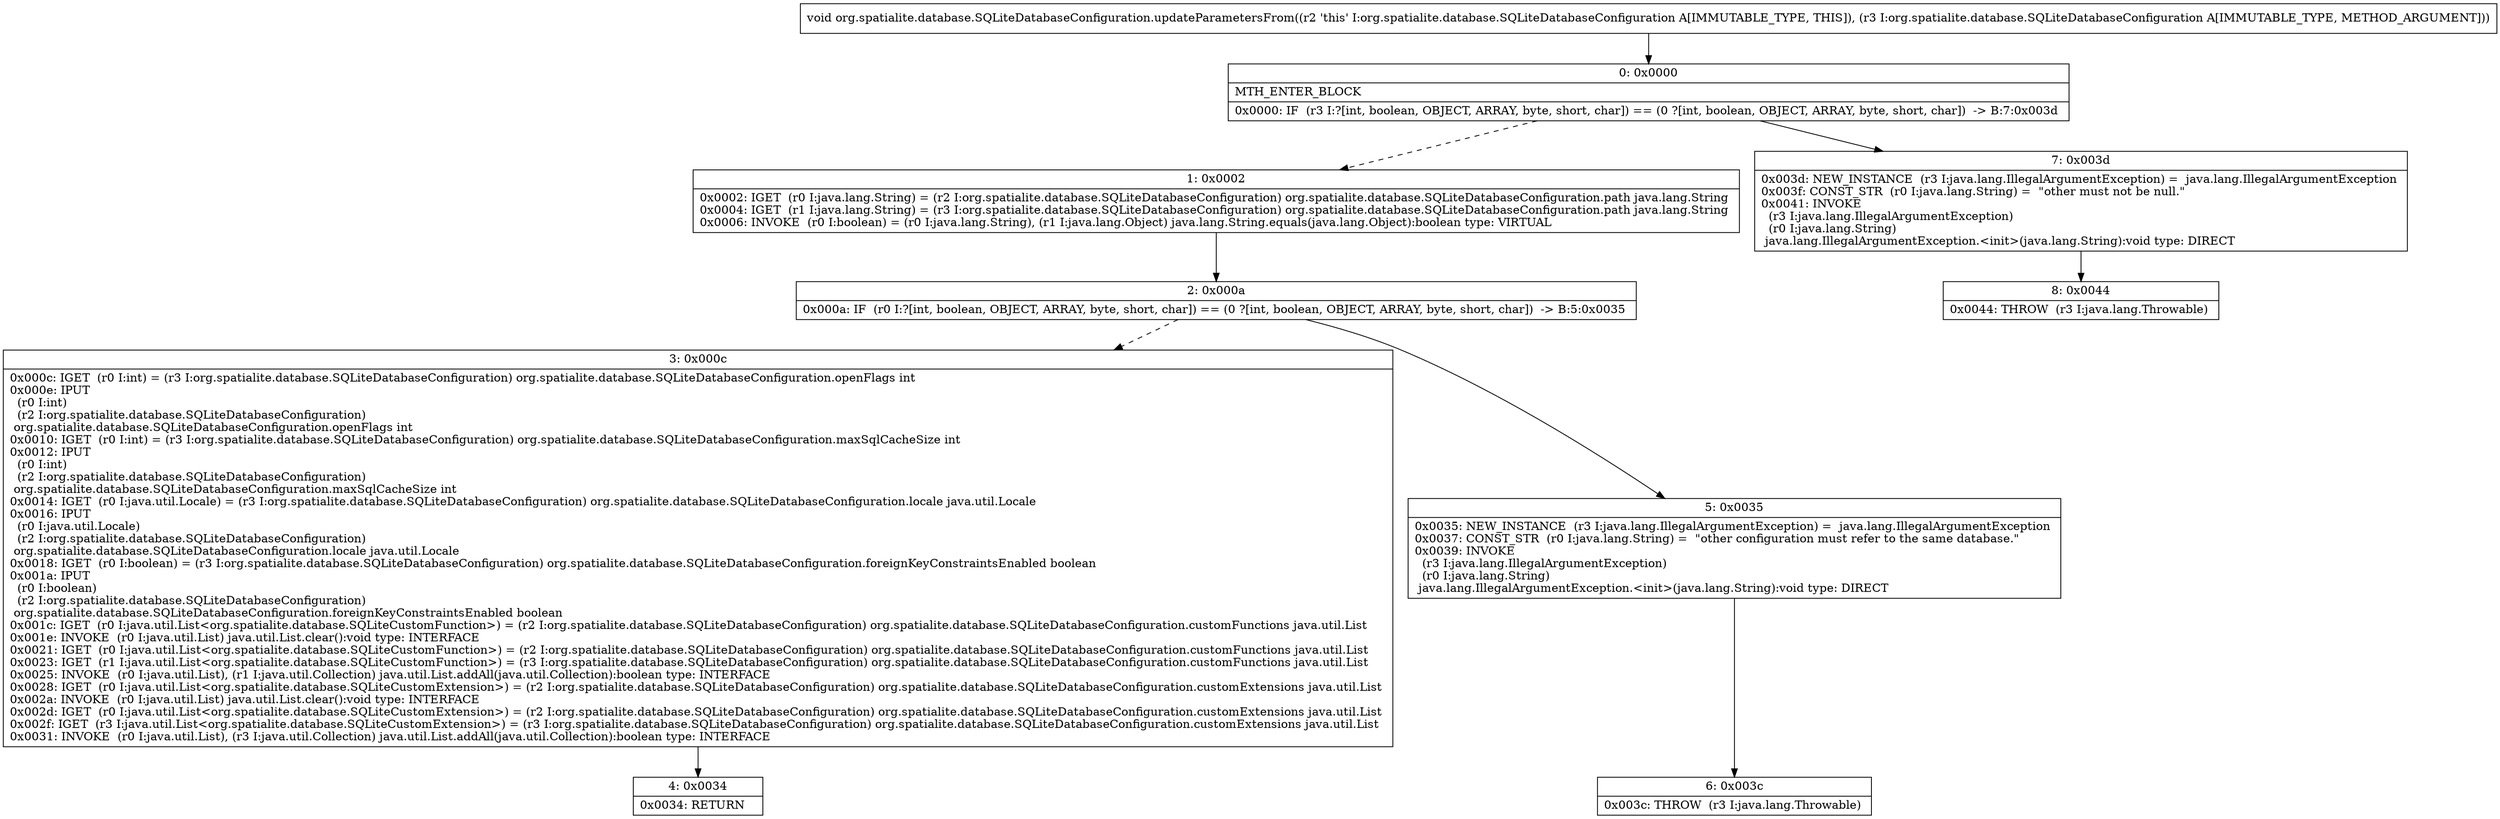 digraph "CFG fororg.spatialite.database.SQLiteDatabaseConfiguration.updateParametersFrom(Lorg\/spatialite\/database\/SQLiteDatabaseConfiguration;)V" {
Node_0 [shape=record,label="{0\:\ 0x0000|MTH_ENTER_BLOCK\l|0x0000: IF  (r3 I:?[int, boolean, OBJECT, ARRAY, byte, short, char]) == (0 ?[int, boolean, OBJECT, ARRAY, byte, short, char])  \-\> B:7:0x003d \l}"];
Node_1 [shape=record,label="{1\:\ 0x0002|0x0002: IGET  (r0 I:java.lang.String) = (r2 I:org.spatialite.database.SQLiteDatabaseConfiguration) org.spatialite.database.SQLiteDatabaseConfiguration.path java.lang.String \l0x0004: IGET  (r1 I:java.lang.String) = (r3 I:org.spatialite.database.SQLiteDatabaseConfiguration) org.spatialite.database.SQLiteDatabaseConfiguration.path java.lang.String \l0x0006: INVOKE  (r0 I:boolean) = (r0 I:java.lang.String), (r1 I:java.lang.Object) java.lang.String.equals(java.lang.Object):boolean type: VIRTUAL \l}"];
Node_2 [shape=record,label="{2\:\ 0x000a|0x000a: IF  (r0 I:?[int, boolean, OBJECT, ARRAY, byte, short, char]) == (0 ?[int, boolean, OBJECT, ARRAY, byte, short, char])  \-\> B:5:0x0035 \l}"];
Node_3 [shape=record,label="{3\:\ 0x000c|0x000c: IGET  (r0 I:int) = (r3 I:org.spatialite.database.SQLiteDatabaseConfiguration) org.spatialite.database.SQLiteDatabaseConfiguration.openFlags int \l0x000e: IPUT  \l  (r0 I:int)\l  (r2 I:org.spatialite.database.SQLiteDatabaseConfiguration)\l org.spatialite.database.SQLiteDatabaseConfiguration.openFlags int \l0x0010: IGET  (r0 I:int) = (r3 I:org.spatialite.database.SQLiteDatabaseConfiguration) org.spatialite.database.SQLiteDatabaseConfiguration.maxSqlCacheSize int \l0x0012: IPUT  \l  (r0 I:int)\l  (r2 I:org.spatialite.database.SQLiteDatabaseConfiguration)\l org.spatialite.database.SQLiteDatabaseConfiguration.maxSqlCacheSize int \l0x0014: IGET  (r0 I:java.util.Locale) = (r3 I:org.spatialite.database.SQLiteDatabaseConfiguration) org.spatialite.database.SQLiteDatabaseConfiguration.locale java.util.Locale \l0x0016: IPUT  \l  (r0 I:java.util.Locale)\l  (r2 I:org.spatialite.database.SQLiteDatabaseConfiguration)\l org.spatialite.database.SQLiteDatabaseConfiguration.locale java.util.Locale \l0x0018: IGET  (r0 I:boolean) = (r3 I:org.spatialite.database.SQLiteDatabaseConfiguration) org.spatialite.database.SQLiteDatabaseConfiguration.foreignKeyConstraintsEnabled boolean \l0x001a: IPUT  \l  (r0 I:boolean)\l  (r2 I:org.spatialite.database.SQLiteDatabaseConfiguration)\l org.spatialite.database.SQLiteDatabaseConfiguration.foreignKeyConstraintsEnabled boolean \l0x001c: IGET  (r0 I:java.util.List\<org.spatialite.database.SQLiteCustomFunction\>) = (r2 I:org.spatialite.database.SQLiteDatabaseConfiguration) org.spatialite.database.SQLiteDatabaseConfiguration.customFunctions java.util.List \l0x001e: INVOKE  (r0 I:java.util.List) java.util.List.clear():void type: INTERFACE \l0x0021: IGET  (r0 I:java.util.List\<org.spatialite.database.SQLiteCustomFunction\>) = (r2 I:org.spatialite.database.SQLiteDatabaseConfiguration) org.spatialite.database.SQLiteDatabaseConfiguration.customFunctions java.util.List \l0x0023: IGET  (r1 I:java.util.List\<org.spatialite.database.SQLiteCustomFunction\>) = (r3 I:org.spatialite.database.SQLiteDatabaseConfiguration) org.spatialite.database.SQLiteDatabaseConfiguration.customFunctions java.util.List \l0x0025: INVOKE  (r0 I:java.util.List), (r1 I:java.util.Collection) java.util.List.addAll(java.util.Collection):boolean type: INTERFACE \l0x0028: IGET  (r0 I:java.util.List\<org.spatialite.database.SQLiteCustomExtension\>) = (r2 I:org.spatialite.database.SQLiteDatabaseConfiguration) org.spatialite.database.SQLiteDatabaseConfiguration.customExtensions java.util.List \l0x002a: INVOKE  (r0 I:java.util.List) java.util.List.clear():void type: INTERFACE \l0x002d: IGET  (r0 I:java.util.List\<org.spatialite.database.SQLiteCustomExtension\>) = (r2 I:org.spatialite.database.SQLiteDatabaseConfiguration) org.spatialite.database.SQLiteDatabaseConfiguration.customExtensions java.util.List \l0x002f: IGET  (r3 I:java.util.List\<org.spatialite.database.SQLiteCustomExtension\>) = (r3 I:org.spatialite.database.SQLiteDatabaseConfiguration) org.spatialite.database.SQLiteDatabaseConfiguration.customExtensions java.util.List \l0x0031: INVOKE  (r0 I:java.util.List), (r3 I:java.util.Collection) java.util.List.addAll(java.util.Collection):boolean type: INTERFACE \l}"];
Node_4 [shape=record,label="{4\:\ 0x0034|0x0034: RETURN   \l}"];
Node_5 [shape=record,label="{5\:\ 0x0035|0x0035: NEW_INSTANCE  (r3 I:java.lang.IllegalArgumentException) =  java.lang.IllegalArgumentException \l0x0037: CONST_STR  (r0 I:java.lang.String) =  \"other configuration must refer to the same database.\" \l0x0039: INVOKE  \l  (r3 I:java.lang.IllegalArgumentException)\l  (r0 I:java.lang.String)\l java.lang.IllegalArgumentException.\<init\>(java.lang.String):void type: DIRECT \l}"];
Node_6 [shape=record,label="{6\:\ 0x003c|0x003c: THROW  (r3 I:java.lang.Throwable) \l}"];
Node_7 [shape=record,label="{7\:\ 0x003d|0x003d: NEW_INSTANCE  (r3 I:java.lang.IllegalArgumentException) =  java.lang.IllegalArgumentException \l0x003f: CONST_STR  (r0 I:java.lang.String) =  \"other must not be null.\" \l0x0041: INVOKE  \l  (r3 I:java.lang.IllegalArgumentException)\l  (r0 I:java.lang.String)\l java.lang.IllegalArgumentException.\<init\>(java.lang.String):void type: DIRECT \l}"];
Node_8 [shape=record,label="{8\:\ 0x0044|0x0044: THROW  (r3 I:java.lang.Throwable) \l}"];
MethodNode[shape=record,label="{void org.spatialite.database.SQLiteDatabaseConfiguration.updateParametersFrom((r2 'this' I:org.spatialite.database.SQLiteDatabaseConfiguration A[IMMUTABLE_TYPE, THIS]), (r3 I:org.spatialite.database.SQLiteDatabaseConfiguration A[IMMUTABLE_TYPE, METHOD_ARGUMENT])) }"];
MethodNode -> Node_0;
Node_0 -> Node_1[style=dashed];
Node_0 -> Node_7;
Node_1 -> Node_2;
Node_2 -> Node_3[style=dashed];
Node_2 -> Node_5;
Node_3 -> Node_4;
Node_5 -> Node_6;
Node_7 -> Node_8;
}

